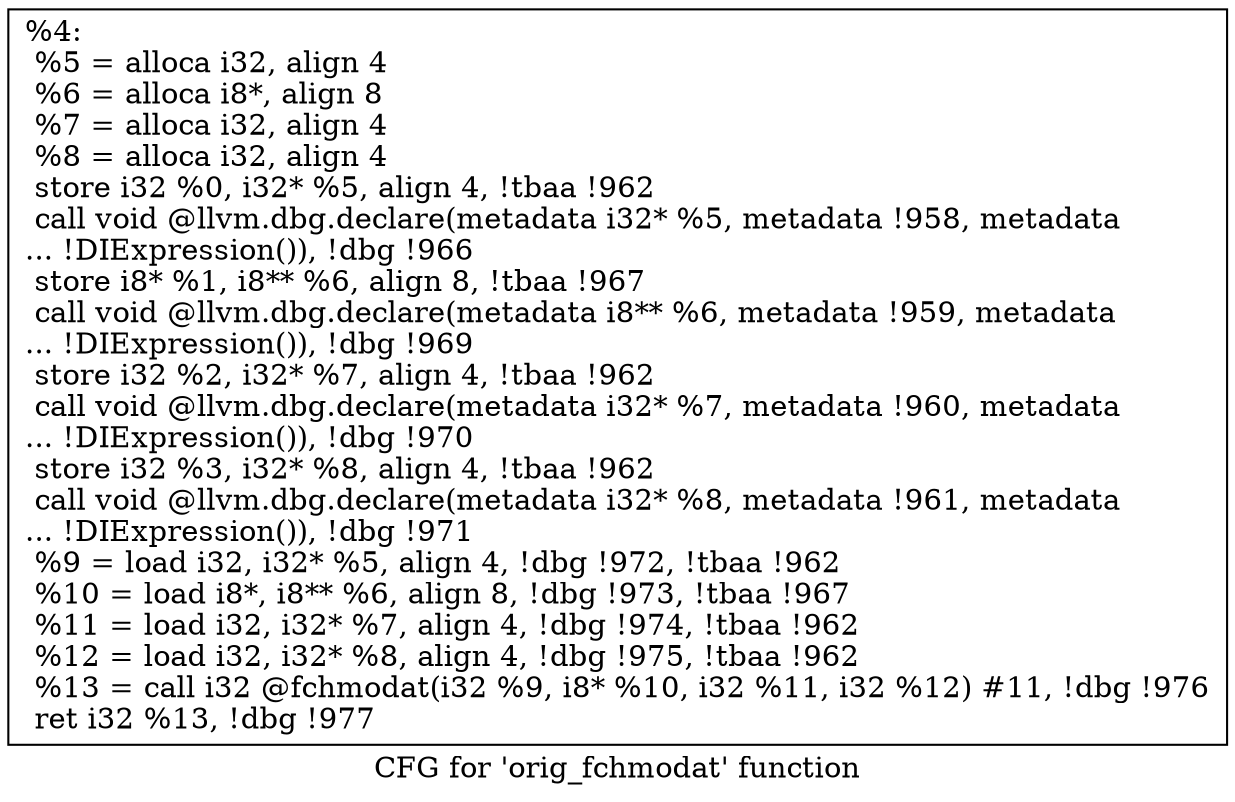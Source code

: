 digraph "CFG for 'orig_fchmodat' function" {
	label="CFG for 'orig_fchmodat' function";

	Node0x21d6e10 [shape=record,label="{%4:\l  %5 = alloca i32, align 4\l  %6 = alloca i8*, align 8\l  %7 = alloca i32, align 4\l  %8 = alloca i32, align 4\l  store i32 %0, i32* %5, align 4, !tbaa !962\l  call void @llvm.dbg.declare(metadata i32* %5, metadata !958, metadata\l... !DIExpression()), !dbg !966\l  store i8* %1, i8** %6, align 8, !tbaa !967\l  call void @llvm.dbg.declare(metadata i8** %6, metadata !959, metadata\l... !DIExpression()), !dbg !969\l  store i32 %2, i32* %7, align 4, !tbaa !962\l  call void @llvm.dbg.declare(metadata i32* %7, metadata !960, metadata\l... !DIExpression()), !dbg !970\l  store i32 %3, i32* %8, align 4, !tbaa !962\l  call void @llvm.dbg.declare(metadata i32* %8, metadata !961, metadata\l... !DIExpression()), !dbg !971\l  %9 = load i32, i32* %5, align 4, !dbg !972, !tbaa !962\l  %10 = load i8*, i8** %6, align 8, !dbg !973, !tbaa !967\l  %11 = load i32, i32* %7, align 4, !dbg !974, !tbaa !962\l  %12 = load i32, i32* %8, align 4, !dbg !975, !tbaa !962\l  %13 = call i32 @fchmodat(i32 %9, i8* %10, i32 %11, i32 %12) #11, !dbg !976\l  ret i32 %13, !dbg !977\l}"];
}
